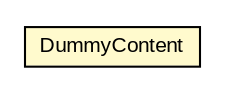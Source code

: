 #!/usr/local/bin/dot
#
# Class diagram 
# Generated by UMLGraph version R5_6-24-gf6e263 (http://www.umlgraph.org/)
#

digraph G {
	edge [fontname="arial",fontsize=10,labelfontname="arial",labelfontsize=10];
	node [fontname="arial",fontsize=10,shape=plaintext];
	nodesep=0.25;
	ranksep=0.5;
	// org.osmdroid.samplefragments.layouts.list.dummy.DummyContent
	c89555 [label=<<table title="org.osmdroid.samplefragments.layouts.list.dummy.DummyContent" border="0" cellborder="1" cellspacing="0" cellpadding="2" port="p" bgcolor="lemonChiffon" href="./DummyContent.html">
		<tr><td><table border="0" cellspacing="0" cellpadding="1">
<tr><td align="center" balign="center"> DummyContent </td></tr>
		</table></td></tr>
		</table>>, URL="./DummyContent.html", fontname="arial", fontcolor="black", fontsize=10.0];
}

